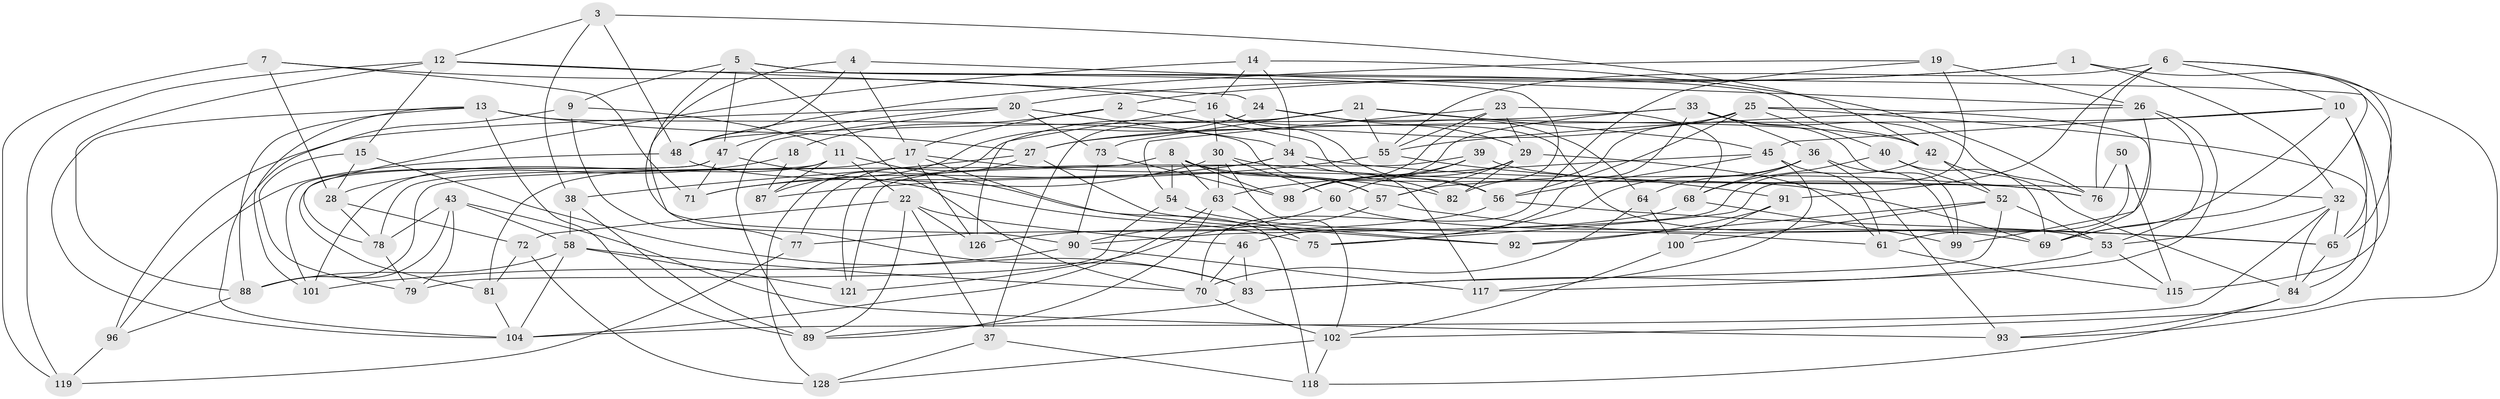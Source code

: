 // Generated by graph-tools (version 1.1) at 2025/52/02/27/25 19:52:34]
// undirected, 93 vertices, 232 edges
graph export_dot {
graph [start="1"]
  node [color=gray90,style=filled];
  1;
  2;
  3;
  4;
  5 [super="+95"];
  6 [super="+132"];
  7;
  8 [super="+103"];
  9;
  10 [super="+110"];
  11 [super="+123"];
  12 [super="+66"];
  13 [super="+51"];
  14;
  15;
  16 [super="+141"];
  17 [super="+59"];
  18;
  19;
  20 [super="+80"];
  21 [super="+129"];
  22 [super="+31"];
  23 [super="+35"];
  24;
  25 [super="+41"];
  26 [super="+125"];
  27 [super="+143"];
  28 [super="+74"];
  29 [super="+124"];
  30 [super="+85"];
  32 [super="+62"];
  33 [super="+111"];
  34 [super="+94"];
  36 [super="+44"];
  37;
  38;
  39;
  40;
  42 [super="+107"];
  43 [super="+49"];
  45 [super="+137"];
  46;
  47 [super="+112"];
  48 [super="+131"];
  50;
  52 [super="+122"];
  53 [super="+130"];
  54;
  55 [super="+67"];
  56 [super="+135"];
  57 [super="+136"];
  58 [super="+86"];
  60;
  61 [super="+105"];
  63 [super="+114"];
  64;
  65 [super="+127"];
  68 [super="+142"];
  69 [super="+97"];
  70 [super="+140"];
  71;
  72;
  73;
  75;
  76 [super="+116"];
  77;
  78 [super="+113"];
  79;
  81;
  82;
  83 [super="+134"];
  84 [super="+108"];
  87;
  88 [super="+109"];
  89 [super="+106"];
  90 [super="+138"];
  91;
  92;
  93;
  96;
  98 [super="+139"];
  99;
  100;
  101;
  102 [super="+120"];
  104 [super="+133"];
  115;
  117;
  118;
  119;
  121;
  126;
  128;
  1 -- 93;
  1 -- 2;
  1 -- 20;
  1 -- 32;
  2 -- 18;
  2 -- 82;
  2 -- 17;
  3 -- 38;
  3 -- 12;
  3 -- 48;
  3 -- 42;
  4 -- 26;
  4 -- 83;
  4 -- 48;
  4 -- 17;
  5 -- 9;
  5 -- 47;
  5 -- 42;
  5 -- 57;
  5 -- 90;
  5 -- 70;
  6 -- 10;
  6 -- 115;
  6 -- 76;
  6 -- 91;
  6 -- 69;
  6 -- 55;
  7 -- 16;
  7 -- 71;
  7 -- 119;
  7 -- 28;
  8 -- 63;
  8 -- 57;
  8 -- 69;
  8 -- 121;
  8 -- 98;
  8 -- 54;
  9 -- 11;
  9 -- 77;
  9 -- 104;
  10 -- 69;
  10 -- 102;
  10 -- 65;
  10 -- 27;
  10 -- 45;
  11 -- 92;
  11 -- 78;
  11 -- 101;
  11 -- 22;
  11 -- 87;
  12 -- 15;
  12 -- 24;
  12 -- 119;
  12 -- 65;
  12 -- 88;
  13 -- 88;
  13 -- 101;
  13 -- 27;
  13 -- 89;
  13 -- 57;
  13 -- 104;
  14 -- 16;
  14 -- 76;
  14 -- 34;
  14 -- 78;
  15 -- 28;
  15 -- 79;
  15 -- 83;
  16 -- 126;
  16 -- 53;
  16 -- 30;
  16 -- 56;
  17 -- 82;
  17 -- 118;
  17 -- 81;
  17 -- 126;
  18 -- 28 [weight=2];
  18 -- 87;
  19 -- 70;
  19 -- 75;
  19 -- 26;
  19 -- 48;
  20 -- 34;
  20 -- 96;
  20 -- 89;
  20 -- 73;
  20 -- 47;
  21 -- 45;
  21 -- 128;
  21 -- 55;
  21 -- 73;
  21 -- 42;
  21 -- 37;
  22 -- 126;
  22 -- 37;
  22 -- 72;
  22 -- 46;
  22 -- 89;
  23 -- 29;
  23 -- 54;
  23 -- 98;
  23 -- 68 [weight=2];
  23 -- 55;
  24 -- 64;
  24 -- 87;
  24 -- 29;
  25 -- 40;
  25 -- 69;
  25 -- 27;
  25 -- 56;
  25 -- 82;
  25 -- 84;
  26 -- 55;
  26 -- 99;
  26 -- 117;
  26 -- 53;
  27 -- 92;
  27 -- 38;
  27 -- 77;
  28 -- 78;
  28 -- 72;
  29 -- 61;
  29 -- 98;
  29 -- 82;
  29 -- 57;
  30 -- 102;
  30 -- 32;
  30 -- 60;
  30 -- 71;
  30 -- 63;
  32 -- 84;
  32 -- 53;
  32 -- 65;
  32 -- 104;
  33 -- 99;
  33 -- 76;
  33 -- 48;
  33 -- 98;
  33 -- 46;
  33 -- 36;
  34 -- 117;
  34 -- 76;
  34 -- 88;
  34 -- 71;
  36 -- 93;
  36 -- 75;
  36 -- 64;
  36 -- 99;
  36 -- 68;
  37 -- 128;
  37 -- 118;
  38 -- 89;
  38 -- 58;
  39 -- 98;
  39 -- 121;
  39 -- 76;
  39 -- 60;
  40 -- 68;
  40 -- 69;
  40 -- 52;
  42 -- 52;
  42 -- 90;
  42 -- 84;
  43 -- 79;
  43 -- 58;
  43 -- 93;
  43 -- 88;
  43 -- 78 [weight=2];
  45 -- 117;
  45 -- 56;
  45 -- 61;
  45 -- 63;
  46 -- 70;
  46 -- 83;
  47 -- 75;
  47 -- 101;
  47 -- 81;
  47 -- 71;
  48 -- 56;
  48 -- 96;
  50 -- 76;
  50 -- 61 [weight=2];
  50 -- 115;
  52 -- 100;
  52 -- 92;
  52 -- 83;
  52 -- 53;
  53 -- 83;
  53 -- 115;
  54 -- 79;
  54 -- 61;
  55 -- 91;
  55 -- 87;
  56 -- 77;
  56 -- 65;
  57 -- 65;
  57 -- 121;
  58 -- 121;
  58 -- 104;
  58 -- 88;
  58 -- 70;
  60 -- 90;
  60 -- 69;
  61 -- 115;
  63 -- 104;
  63 -- 75;
  63 -- 89;
  64 -- 100;
  64 -- 70;
  65 -- 84;
  68 -- 126;
  68 -- 99;
  70 -- 102;
  72 -- 128;
  72 -- 81;
  73 -- 90;
  73 -- 98;
  77 -- 119;
  78 -- 79;
  81 -- 104;
  83 -- 89;
  84 -- 93;
  84 -- 118;
  88 -- 96;
  90 -- 101;
  90 -- 117;
  91 -- 100;
  91 -- 92;
  96 -- 119;
  100 -- 102;
  102 -- 118;
  102 -- 128;
}
